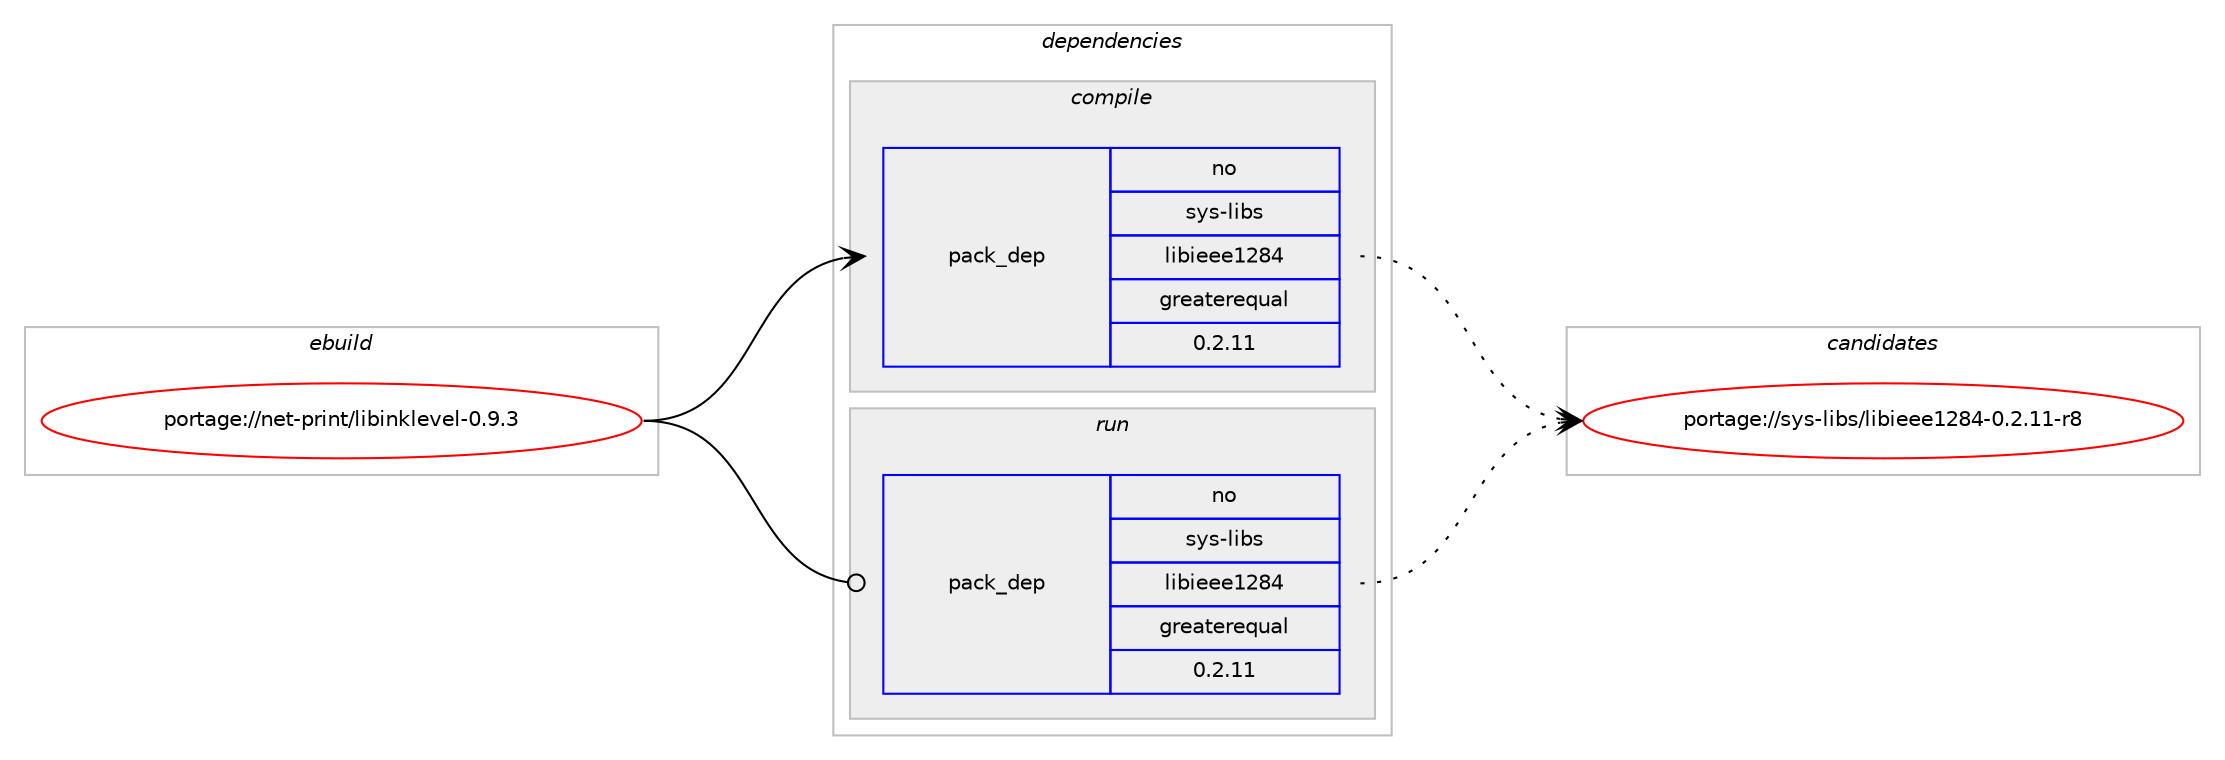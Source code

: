 digraph prolog {

# *************
# Graph options
# *************

newrank=true;
concentrate=true;
compound=true;
graph [rankdir=LR,fontname=Helvetica,fontsize=10,ranksep=1.5];#, ranksep=2.5, nodesep=0.2];
edge  [arrowhead=vee];
node  [fontname=Helvetica,fontsize=10];

# **********
# The ebuild
# **********

subgraph cluster_leftcol {
color=gray;
rank=same;
label=<<i>ebuild</i>>;
id [label="portage://net-print/libinklevel-0.9.3", color=red, width=4, href="../net-print/libinklevel-0.9.3.svg"];
}

# ****************
# The dependencies
# ****************

subgraph cluster_midcol {
color=gray;
label=<<i>dependencies</i>>;
subgraph cluster_compile {
fillcolor="#eeeeee";
style=filled;
label=<<i>compile</i>>;
subgraph pack81 {
dependency161 [label=<<TABLE BORDER="0" CELLBORDER="1" CELLSPACING="0" CELLPADDING="4" WIDTH="220"><TR><TD ROWSPAN="6" CELLPADDING="30">pack_dep</TD></TR><TR><TD WIDTH="110">no</TD></TR><TR><TD>sys-libs</TD></TR><TR><TD>libieee1284</TD></TR><TR><TD>greaterequal</TD></TR><TR><TD>0.2.11</TD></TR></TABLE>>, shape=none, color=blue];
}
id:e -> dependency161:w [weight=20,style="solid",arrowhead="vee"];
# *** BEGIN UNKNOWN DEPENDENCY TYPE (TODO) ***
# id -> package_dependency(portage://net-print/libinklevel-0.9.3,install,no,virtual,libusb,none,[,,],[slot(1)],[])
# *** END UNKNOWN DEPENDENCY TYPE (TODO) ***

}
subgraph cluster_compileandrun {
fillcolor="#eeeeee";
style=filled;
label=<<i>compile and run</i>>;
}
subgraph cluster_run {
fillcolor="#eeeeee";
style=filled;
label=<<i>run</i>>;
subgraph pack82 {
dependency162 [label=<<TABLE BORDER="0" CELLBORDER="1" CELLSPACING="0" CELLPADDING="4" WIDTH="220"><TR><TD ROWSPAN="6" CELLPADDING="30">pack_dep</TD></TR><TR><TD WIDTH="110">no</TD></TR><TR><TD>sys-libs</TD></TR><TR><TD>libieee1284</TD></TR><TR><TD>greaterequal</TD></TR><TR><TD>0.2.11</TD></TR></TABLE>>, shape=none, color=blue];
}
id:e -> dependency162:w [weight=20,style="solid",arrowhead="odot"];
# *** BEGIN UNKNOWN DEPENDENCY TYPE (TODO) ***
# id -> package_dependency(portage://net-print/libinklevel-0.9.3,run,no,virtual,libusb,none,[,,],[slot(1)],[])
# *** END UNKNOWN DEPENDENCY TYPE (TODO) ***

}
}

# **************
# The candidates
# **************

subgraph cluster_choices {
rank=same;
color=gray;
label=<<i>candidates</i>>;

subgraph choice81 {
color=black;
nodesep=1;
choice1151211154510810598115471081059810510110110149505652454846504649494511456 [label="portage://sys-libs/libieee1284-0.2.11-r8", color=red, width=4,href="../sys-libs/libieee1284-0.2.11-r8.svg"];
dependency161:e -> choice1151211154510810598115471081059810510110110149505652454846504649494511456:w [style=dotted,weight="100"];
}
subgraph choice82 {
color=black;
nodesep=1;
choice1151211154510810598115471081059810510110110149505652454846504649494511456 [label="portage://sys-libs/libieee1284-0.2.11-r8", color=red, width=4,href="../sys-libs/libieee1284-0.2.11-r8.svg"];
dependency162:e -> choice1151211154510810598115471081059810510110110149505652454846504649494511456:w [style=dotted,weight="100"];
}
}

}
